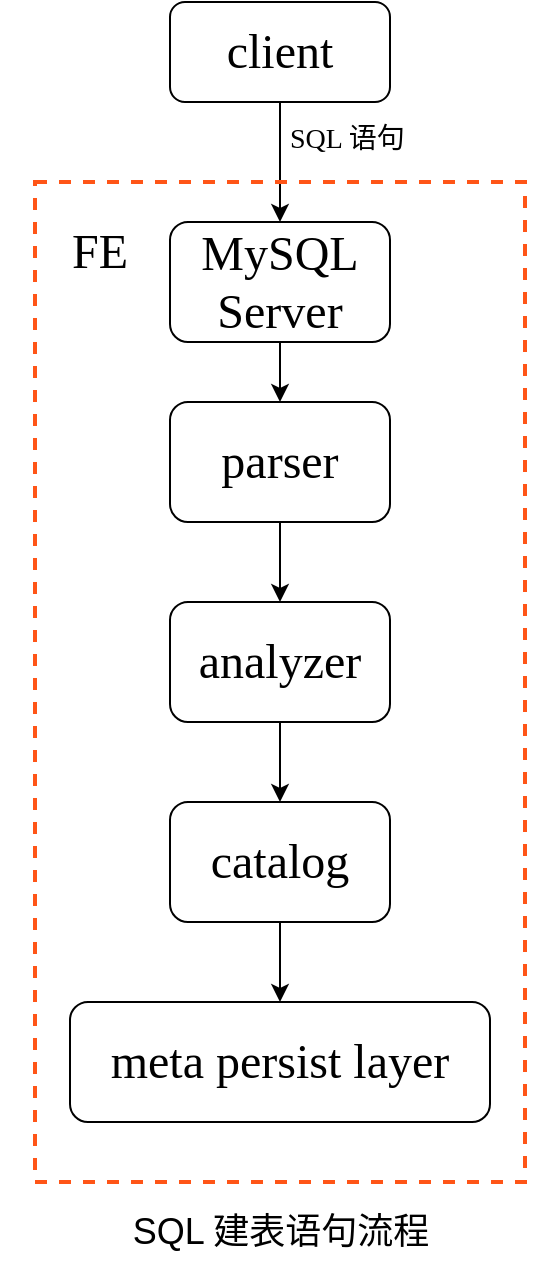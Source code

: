 <mxfile version="28.2.5">
  <diagram name="第 1 页" id="eb2Gc_ZEddOVav5xn5it">
    <mxGraphModel dx="1018" dy="657" grid="1" gridSize="10" guides="1" tooltips="1" connect="1" arrows="1" fold="1" page="1" pageScale="1" pageWidth="827" pageHeight="1169" math="0" shadow="0">
      <root>
        <mxCell id="0" />
        <mxCell id="1" parent="0" />
        <mxCell id="f9P_iwot9j96NchUag2D-24" value="" style="edgeStyle=orthogonalEdgeStyle;rounded=0;orthogonalLoop=1;jettySize=auto;html=1;" parent="1" source="f9P_iwot9j96NchUag2D-4" target="f9P_iwot9j96NchUag2D-21" edge="1">
          <mxGeometry relative="1" as="geometry" />
        </mxCell>
        <mxCell id="f9P_iwot9j96NchUag2D-4" value="&lt;font style=&quot;font-size: 24px;&quot;&gt;client&lt;/font&gt;" style="rounded=1;whiteSpace=wrap;html=1;fillColor=none;fontFamily=阿里巴巴普惠体;direction=east;" parent="1" vertex="1">
          <mxGeometry x="295" y="30" width="110" height="50" as="geometry" />
        </mxCell>
        <mxCell id="f9P_iwot9j96NchUag2D-5" value="" style="rounded=0;whiteSpace=wrap;html=1;fillColor=none;dashed=1;strokeWidth=2;strokeColor=#FF5517;direction=east;" parent="1" vertex="1">
          <mxGeometry x="227.5" y="120" width="245" height="500" as="geometry" />
        </mxCell>
        <mxCell id="f9P_iwot9j96NchUag2D-6" value="" style="edgeStyle=orthogonalEdgeStyle;rounded=0;orthogonalLoop=1;jettySize=auto;html=1;" parent="1" source="f9P_iwot9j96NchUag2D-7" target="f9P_iwot9j96NchUag2D-9" edge="1">
          <mxGeometry relative="1" as="geometry" />
        </mxCell>
        <mxCell id="f9P_iwot9j96NchUag2D-7" value="&lt;font style=&quot;font-size: 24px;&quot; face=&quot;阿里巴巴普惠体&quot;&gt;parser&lt;/font&gt;" style="rounded=1;whiteSpace=wrap;html=1;fontColor=default;fillColor=none;direction=east;" parent="1" vertex="1">
          <mxGeometry x="295" y="230" width="110" height="60" as="geometry" />
        </mxCell>
        <mxCell id="f9P_iwot9j96NchUag2D-8" value="" style="edgeStyle=orthogonalEdgeStyle;rounded=0;orthogonalLoop=1;jettySize=auto;html=1;" parent="1" source="f9P_iwot9j96NchUag2D-9" target="f9P_iwot9j96NchUag2D-11" edge="1">
          <mxGeometry relative="1" as="geometry" />
        </mxCell>
        <mxCell id="f9P_iwot9j96NchUag2D-9" value="&lt;font style=&quot;font-size: 24px;&quot; face=&quot;阿里巴巴普惠体&quot;&gt;analyzer&lt;/font&gt;" style="rounded=1;whiteSpace=wrap;html=1;fontColor=default;fillColor=none;direction=east;" parent="1" vertex="1">
          <mxGeometry x="295" y="330" width="110" height="60" as="geometry" />
        </mxCell>
        <mxCell id="f9P_iwot9j96NchUag2D-10" value="" style="edgeStyle=orthogonalEdgeStyle;rounded=0;orthogonalLoop=1;jettySize=auto;html=1;" parent="1" source="f9P_iwot9j96NchUag2D-11" target="f9P_iwot9j96NchUag2D-15" edge="1">
          <mxGeometry relative="1" as="geometry" />
        </mxCell>
        <mxCell id="f9P_iwot9j96NchUag2D-11" value="&lt;font style=&quot;font-size: 24px;&quot; face=&quot;阿里巴巴普惠体&quot;&gt;catalog&lt;/font&gt;" style="rounded=1;whiteSpace=wrap;html=1;fontColor=default;fillColor=none;strokeColor=default;align=center;verticalAlign=middle;fontFamily=Helvetica;fontSize=12;direction=east;" parent="1" vertex="1">
          <mxGeometry x="295" y="430" width="110" height="60" as="geometry" />
        </mxCell>
        <mxCell id="f9P_iwot9j96NchUag2D-14" value="SQL 语句" style="text;html=1;align=left;verticalAlign=middle;whiteSpace=wrap;rounded=0;fontFamily=阿里巴巴普惠体;fontSize=14;direction=east;" parent="1" vertex="1">
          <mxGeometry x="353" y="84" width="70" height="30" as="geometry" />
        </mxCell>
        <mxCell id="f9P_iwot9j96NchUag2D-15" value="&lt;font face=&quot;阿里巴巴普惠体&quot;&gt;&lt;span style=&quot;font-size: 24px;&quot;&gt;meta persist layer&lt;/span&gt;&lt;/font&gt;" style="rounded=1;whiteSpace=wrap;html=1;fontColor=default;fillColor=none;strokeColor=default;align=center;verticalAlign=middle;fontFamily=Helvetica;fontSize=12;direction=east;" parent="1" vertex="1">
          <mxGeometry x="245" y="530" width="210" height="60" as="geometry" />
        </mxCell>
        <mxCell id="f9P_iwot9j96NchUag2D-17" value="&lt;font style=&quot;font-size: 24px;&quot; face=&quot;阿里巴巴普惠体&quot;&gt;FE&lt;/font&gt;" style="text;html=1;align=center;verticalAlign=middle;whiteSpace=wrap;rounded=0;direction=east;" parent="1" vertex="1">
          <mxGeometry x="210" y="140" width="100" height="30" as="geometry" />
        </mxCell>
        <mxCell id="f9P_iwot9j96NchUag2D-22" value="" style="edgeStyle=orthogonalEdgeStyle;rounded=0;orthogonalLoop=1;jettySize=auto;html=1;" parent="1" source="f9P_iwot9j96NchUag2D-21" target="f9P_iwot9j96NchUag2D-7" edge="1">
          <mxGeometry relative="1" as="geometry" />
        </mxCell>
        <mxCell id="f9P_iwot9j96NchUag2D-21" value="&lt;font face=&quot;阿里巴巴普惠体&quot;&gt;&lt;span style=&quot;font-size: 24px;&quot;&gt;MySQL Server&lt;/span&gt;&lt;/font&gt;" style="rounded=1;whiteSpace=wrap;html=1;fontColor=default;fillColor=none;direction=east;" parent="1" vertex="1">
          <mxGeometry x="295" y="140" width="110" height="60" as="geometry" />
        </mxCell>
        <mxCell id="f9P_iwot9j96NchUag2D-25" style="edgeStyle=orthogonalEdgeStyle;rounded=0;orthogonalLoop=1;jettySize=auto;html=1;exitX=0.5;exitY=1;exitDx=0;exitDy=0;" parent="1" source="f9P_iwot9j96NchUag2D-5" target="f9P_iwot9j96NchUag2D-5" edge="1">
          <mxGeometry relative="1" as="geometry" />
        </mxCell>
        <mxCell id="f9P_iwot9j96NchUag2D-27" value="&lt;font style=&quot;font-size: 18px;&quot;&gt;SQL 建表语句流程&lt;/font&gt;" style="text;html=1;align=center;verticalAlign=middle;whiteSpace=wrap;rounded=0;fontSize=11;" parent="1" vertex="1">
          <mxGeometry x="217.5" y="630" width="265" height="30" as="geometry" />
        </mxCell>
      </root>
    </mxGraphModel>
  </diagram>
</mxfile>
